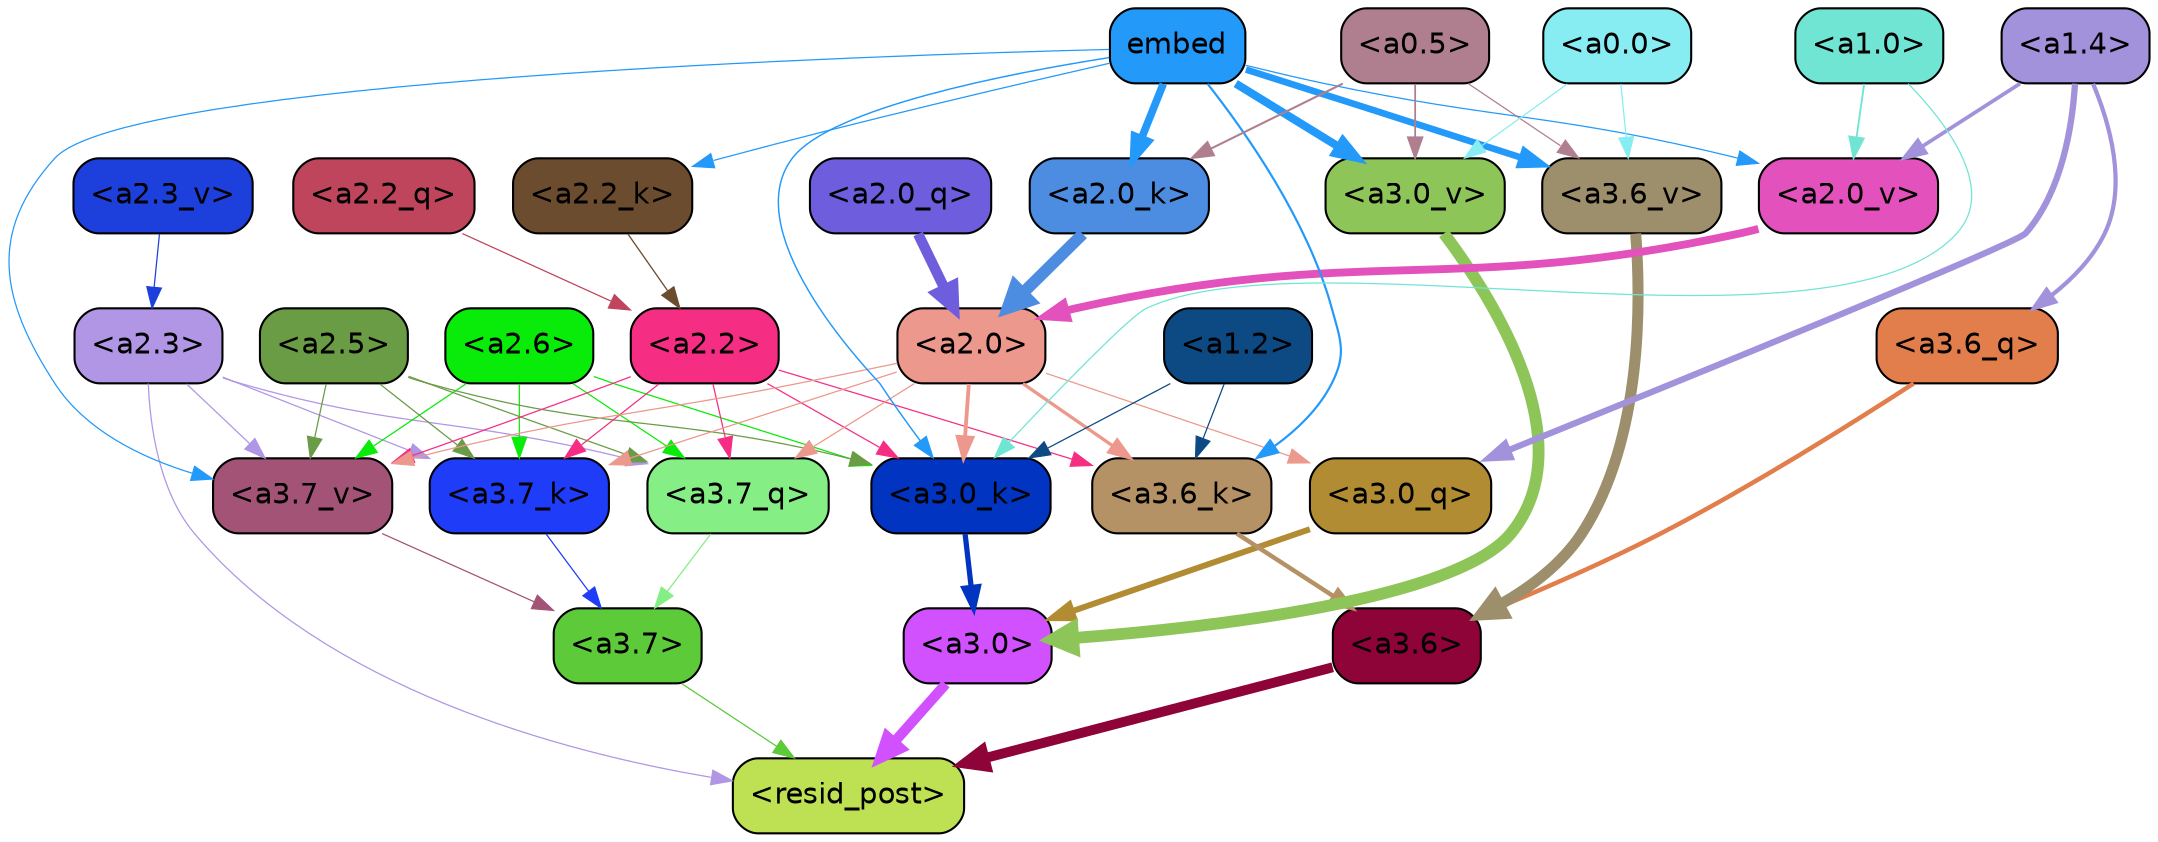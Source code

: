 strict digraph "" {
	graph [bgcolor=transparent,
		layout=dot,
		overlap=false,
		splines=true
	];
	"<a3.7>"	[color=black,
		fillcolor="#5cca39",
		fontname=Helvetica,
		shape=box,
		style="filled, rounded"];
	"<resid_post>"	[color=black,
		fillcolor="#bee053",
		fontname=Helvetica,
		shape=box,
		style="filled, rounded"];
	"<a3.7>" -> "<resid_post>"	[color="#5cca39",
		penwidth=0.6];
	"<a3.6>"	[color=black,
		fillcolor="#8e0438",
		fontname=Helvetica,
		shape=box,
		style="filled, rounded"];
	"<a3.6>" -> "<resid_post>"	[color="#8e0438",
		penwidth=4.751592040061951];
	"<a3.0>"	[color=black,
		fillcolor="#d251fe",
		fontname=Helvetica,
		shape=box,
		style="filled, rounded"];
	"<a3.0>" -> "<resid_post>"	[color="#d251fe",
		penwidth=4.904066681861877];
	"<a2.3>"	[color=black,
		fillcolor="#b096e5",
		fontname=Helvetica,
		shape=box,
		style="filled, rounded"];
	"<a2.3>" -> "<resid_post>"	[color="#b096e5",
		penwidth=0.6];
	"<a3.7_q>"	[color=black,
		fillcolor="#85ee84",
		fontname=Helvetica,
		shape=box,
		style="filled, rounded"];
	"<a2.3>" -> "<a3.7_q>"	[color="#b096e5",
		penwidth=0.6];
	"<a3.7_k>"	[color=black,
		fillcolor="#1f3cf9",
		fontname=Helvetica,
		shape=box,
		style="filled, rounded"];
	"<a2.3>" -> "<a3.7_k>"	[color="#b096e5",
		penwidth=0.6];
	"<a3.7_v>"	[color=black,
		fillcolor="#a35376",
		fontname=Helvetica,
		shape=box,
		style="filled, rounded"];
	"<a2.3>" -> "<a3.7_v>"	[color="#b096e5",
		penwidth=0.6];
	"<a3.7_q>" -> "<a3.7>"	[color="#85ee84",
		penwidth=0.6];
	"<a3.6_q>"	[color=black,
		fillcolor="#e27d4c",
		fontname=Helvetica,
		shape=box,
		style="filled, rounded"];
	"<a3.6_q>" -> "<a3.6>"	[color="#e27d4c",
		penwidth=2.160832464694977];
	"<a3.0_q>"	[color=black,
		fillcolor="#b28c33",
		fontname=Helvetica,
		shape=box,
		style="filled, rounded"];
	"<a3.0_q>" -> "<a3.0>"	[color="#b28c33",
		penwidth=2.870753765106201];
	"<a3.7_k>" -> "<a3.7>"	[color="#1f3cf9",
		penwidth=0.6];
	"<a3.6_k>"	[color=black,
		fillcolor="#b59266",
		fontname=Helvetica,
		shape=box,
		style="filled, rounded"];
	"<a3.6_k>" -> "<a3.6>"	[color="#b59266",
		penwidth=2.13908451795578];
	"<a3.0_k>"	[color=black,
		fillcolor="#0135c1",
		fontname=Helvetica,
		shape=box,
		style="filled, rounded"];
	"<a3.0_k>" -> "<a3.0>"	[color="#0135c1",
		penwidth=2.520303964614868];
	"<a3.7_v>" -> "<a3.7>"	[color="#a35376",
		penwidth=0.6];
	"<a3.6_v>"	[color=black,
		fillcolor="#9d8f6b",
		fontname=Helvetica,
		shape=box,
		style="filled, rounded"];
	"<a3.6_v>" -> "<a3.6>"	[color="#9d8f6b",
		penwidth=5.297133803367615];
	"<a3.0_v>"	[color=black,
		fillcolor="#8dc558",
		fontname=Helvetica,
		shape=box,
		style="filled, rounded"];
	"<a3.0_v>" -> "<a3.0>"	[color="#8dc558",
		penwidth=5.680712580680847];
	"<a2.6>"	[color=black,
		fillcolor="#09eb08",
		fontname=Helvetica,
		shape=box,
		style="filled, rounded"];
	"<a2.6>" -> "<a3.7_q>"	[color="#09eb08",
		penwidth=0.6];
	"<a2.6>" -> "<a3.7_k>"	[color="#09eb08",
		penwidth=0.6];
	"<a2.6>" -> "<a3.0_k>"	[color="#09eb08",
		penwidth=0.6];
	"<a2.6>" -> "<a3.7_v>"	[color="#09eb08",
		penwidth=0.6];
	"<a2.5>"	[color=black,
		fillcolor="#6a9b45",
		fontname=Helvetica,
		shape=box,
		style="filled, rounded"];
	"<a2.5>" -> "<a3.7_q>"	[color="#6a9b45",
		penwidth=0.6];
	"<a2.5>" -> "<a3.7_k>"	[color="#6a9b45",
		penwidth=0.6];
	"<a2.5>" -> "<a3.0_k>"	[color="#6a9b45",
		penwidth=0.6];
	"<a2.5>" -> "<a3.7_v>"	[color="#6a9b45",
		penwidth=0.6];
	"<a2.2>"	[color=black,
		fillcolor="#f62e83",
		fontname=Helvetica,
		shape=box,
		style="filled, rounded"];
	"<a2.2>" -> "<a3.7_q>"	[color="#f62e83",
		penwidth=0.6];
	"<a2.2>" -> "<a3.7_k>"	[color="#f62e83",
		penwidth=0.6];
	"<a2.2>" -> "<a3.6_k>"	[color="#f62e83",
		penwidth=0.6];
	"<a2.2>" -> "<a3.0_k>"	[color="#f62e83",
		penwidth=0.6];
	"<a2.2>" -> "<a3.7_v>"	[color="#f62e83",
		penwidth=0.6];
	"<a2.0>"	[color=black,
		fillcolor="#ed988c",
		fontname=Helvetica,
		shape=box,
		style="filled, rounded"];
	"<a2.0>" -> "<a3.7_q>"	[color="#ed988c",
		penwidth=0.6];
	"<a2.0>" -> "<a3.0_q>"	[color="#ed988c",
		penwidth=0.6];
	"<a2.0>" -> "<a3.7_k>"	[color="#ed988c",
		penwidth=0.6];
	"<a2.0>" -> "<a3.6_k>"	[color="#ed988c",
		penwidth=1.5897698998451233];
	"<a2.0>" -> "<a3.0_k>"	[color="#ed988c",
		penwidth=1.8405593037605286];
	"<a2.0>" -> "<a3.7_v>"	[color="#ed988c",
		penwidth=0.6];
	"<a1.4>"	[color=black,
		fillcolor="#a192db",
		fontname=Helvetica,
		shape=box,
		style="filled, rounded"];
	"<a1.4>" -> "<a3.6_q>"	[color="#a192db",
		penwidth=2.0260728895664215];
	"<a1.4>" -> "<a3.0_q>"	[color="#a192db",
		penwidth=3.0185627341270447];
	"<a2.0_v>"	[color=black,
		fillcolor="#e251bc",
		fontname=Helvetica,
		shape=box,
		style="filled, rounded"];
	"<a1.4>" -> "<a2.0_v>"	[color="#a192db",
		penwidth=1.7970525026321411];
	"<a1.2>"	[color=black,
		fillcolor="#0d4a84",
		fontname=Helvetica,
		shape=box,
		style="filled, rounded"];
	"<a1.2>" -> "<a3.6_k>"	[color="#0d4a84",
		penwidth=0.6];
	"<a1.2>" -> "<a3.0_k>"	[color="#0d4a84",
		penwidth=0.6];
	embed	[color=black,
		fillcolor="#2399fa",
		fontname=Helvetica,
		shape=box,
		style="filled, rounded"];
	embed -> "<a3.6_k>"	[color="#2399fa",
		penwidth=1.046662151813507];
	embed -> "<a3.0_k>"	[color="#2399fa",
		penwidth=0.6995279788970947];
	embed -> "<a3.7_v>"	[color="#2399fa",
		penwidth=0.6];
	embed -> "<a3.6_v>"	[color="#2399fa",
		penwidth=3.1840110421180725];
	embed -> "<a3.0_v>"	[color="#2399fa",
		penwidth=3.9005755856633186];
	"<a2.2_k>"	[color=black,
		fillcolor="#6c4c2f",
		fontname=Helvetica,
		shape=box,
		style="filled, rounded"];
	embed -> "<a2.2_k>"	[color="#2399fa",
		penwidth=0.6];
	"<a2.0_k>"	[color=black,
		fillcolor="#4c8de1",
		fontname=Helvetica,
		shape=box,
		style="filled, rounded"];
	embed -> "<a2.0_k>"	[color="#2399fa",
		penwidth=3.6898754835128784];
	embed -> "<a2.0_v>"	[color="#2399fa",
		penwidth=0.6];
	"<a1.0>"	[color=black,
		fillcolor="#70e5d4",
		fontname=Helvetica,
		shape=box,
		style="filled, rounded"];
	"<a1.0>" -> "<a3.0_k>"	[color="#70e5d4",
		penwidth=0.6];
	"<a1.0>" -> "<a2.0_v>"	[color="#70e5d4",
		penwidth=0.8836666345596313];
	"<a0.5>"	[color=black,
		fillcolor="#b07f8f",
		fontname=Helvetica,
		shape=box,
		style="filled, rounded"];
	"<a0.5>" -> "<a3.6_v>"	[color="#b07f8f",
		penwidth=0.6];
	"<a0.5>" -> "<a3.0_v>"	[color="#b07f8f",
		penwidth=0.8493617177009583];
	"<a0.5>" -> "<a2.0_k>"	[color="#b07f8f",
		penwidth=0.9942188858985901];
	"<a0.0>"	[color=black,
		fillcolor="#88edf2",
		fontname=Helvetica,
		shape=box,
		style="filled, rounded"];
	"<a0.0>" -> "<a3.6_v>"	[color="#88edf2",
		penwidth=0.6];
	"<a0.0>" -> "<a3.0_v>"	[color="#88edf2",
		penwidth=0.6];
	"<a2.2_q>"	[color=black,
		fillcolor="#be455c",
		fontname=Helvetica,
		shape=box,
		style="filled, rounded"];
	"<a2.2_q>" -> "<a2.2>"	[color="#be455c",
		penwidth=0.6];
	"<a2.0_q>"	[color=black,
		fillcolor="#6e5ddd",
		fontname=Helvetica,
		shape=box,
		style="filled, rounded"];
	"<a2.0_q>" -> "<a2.0>"	[color="#6e5ddd",
		penwidth=5.0040658712387085];
	"<a2.2_k>" -> "<a2.2>"	[color="#6c4c2f",
		penwidth=0.6304321400821209];
	"<a2.0_k>" -> "<a2.0>"	[color="#4c8de1",
		penwidth=5.6445024609565735];
	"<a2.3_v>"	[color=black,
		fillcolor="#1d3fdb",
		fontname=Helvetica,
		shape=box,
		style="filled, rounded"];
	"<a2.3_v>" -> "<a2.3>"	[color="#1d3fdb",
		penwidth=0.6];
	"<a2.0_v>" -> "<a2.0>"	[color="#e251bc",
		penwidth=3.781584322452545];
}
